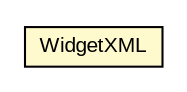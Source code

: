 #!/usr/local/bin/dot
#
# Class diagram 
# Generated by UMLGraph version 5.3 (http://www.umlgraph.org/)
#

digraph G {
	edge [fontname="arial",fontsize=10,labelfontname="arial",labelfontsize=10];
	node [fontname="arial",fontsize=10,shape=plaintext];
	nodesep=0.25;
	ranksep=0.5;
	// context.arch.widget.WidgetXML
	c46747 [label=<<table title="context.arch.widget.WidgetXML" border="0" cellborder="1" cellspacing="0" cellpadding="2" port="p" bgcolor="lemonChiffon" href="./WidgetXML.html">
		<tr><td><table border="0" cellspacing="0" cellpadding="1">
<tr><td align="center" balign="center"> WidgetXML </td></tr>
		</table></td></tr>
		</table>>, fontname="arial", fontcolor="black", fontsize=10.0];
}

